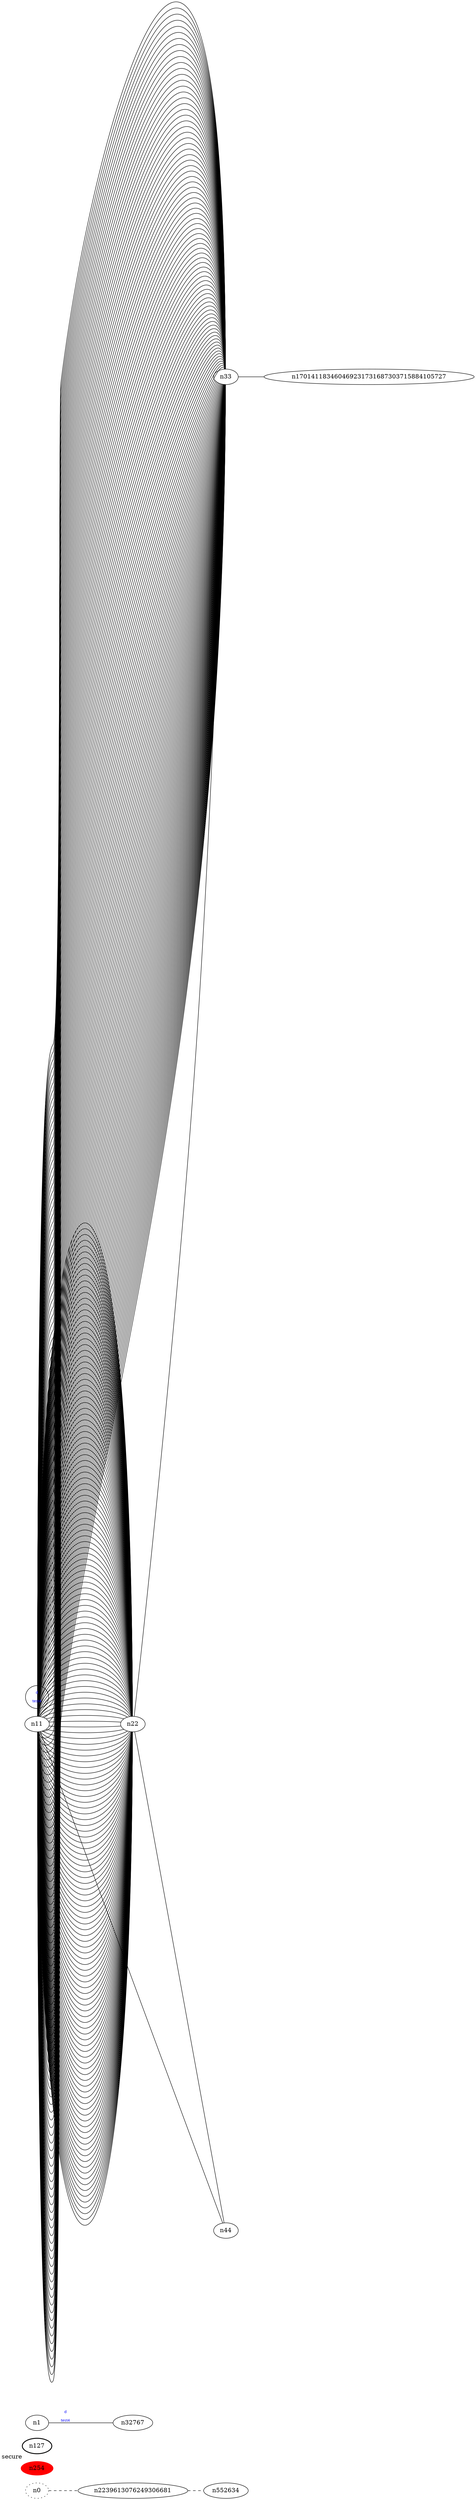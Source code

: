 graph test4 {
	rankdir=LR;
	fontcolor=blue; /* c-1; c170141183460469231731687303715884105728; c1 -- c1 */
	n0 [style=dotted, fillcolor="#18446744073709551616"]; //bc2; c3; c2 -- c3
	n254 [height=0, width=1, color=red, style=filled];
	n127 [style=bold, xlabel="secure"];
	n0 -- n2239613076249306681 -- n552634[style=dashed];
	n1 -- n32767 [fontname="comic sans", label="d\n\l\G", fontcolor=blue, fontsize=9];
	n11 -- n22;
	n11 -- n33;2767 [fontname="comic sans", label="d\n\l\G", fontcolor=blue, fontsize=9];
	n11 -- n22;
	n11 -- n33;2767 [fontname="comic sans", label="d\n\l\G", fontcolor=blue, fontsize=9];
	n11 -- n22;
	n11 -- n33;2767 [fontname="comic sans", label="d\n\l\G", fontcolor=blue, fontsize=9];
	n11 -- n22;
	n11 -- n33;2767 [fontname="comic sans", label="d\n\l\G", fontcolor=blue, fontsize=9];
	n11 -- n22;
	n11 -- n33;2767 [fontname="comic sans", label="d\n\l\G", fontcolor=blue, fontsize=9];
	n11 -- n22;
	n11 -- n33;2767 [fontname="comic sans", label="d\n\l\G", fontcolor=blue, fontsize=9];
	n11 -- n22;
	n11 -- n33;2767 [fontname="comic sans", label="d\n\l\G", fontcolor=blue, fontsize=9];
	n11 -- n22;
	n11 -- n33;2767 [fontname="comic sans", label="d\n\l\G", fontcolor=blue, fontsize=9];
	n11 -- n22;
	n11 -- n33;2767 [fontname="comic sans", label="d\n\l\G", fontcolor=blue, fontsize=9];
	n11 -- n22;
	n11 -- n33;2767 [fontname="comic sans", label="d\n\l\G", fontcolor=blue, fontsize=9];
	n11 -- n22;
	n11 -- n33;2767 [fontname="comic sans", label="d\n\l\G", fontcolor=blue, fontsize=9];
	n11 -- n22;
	n11 -- n33;2767 [fontname="comic sans", label="d\n\l\G", fontcolor=blue, fontsize=9];
	n11 -- n22;
	n11 -- n33;2767 [fontname="comic sans", label="d\n\l\G", fontcolor=blue, fontsize=9];
	n11 -- n22;
	n11 -- n33;2767 [fontname="comic sans", label="d\n\l\G", fontcolor=blue, fontsize=9];
	n11 -- n22;
	n11 -- n33;2767 [fontname="comic sans", label="d\n\l\G", fontcolor=blue, fontsize=9];
	n11 -- n22;
	n11 -- n33;2767 [fontname="comic sans", label="d\n\l\G", fontcolor=blue, fontsize=9];
	n11 -- n22;
	n11 -- n33;2767 [fontname="comic sans", label="d\n\l\G", fontcolor=blue, fontsize=9];
	n11 -- n22;
	n11 -- n33;2767 [fontname="comic sans", label="d\n\l\G", fontcolor=blue, fontsize=9];
	n11 -- n22;
	n11 -- n33;2767 [fontname="comic sans", label="d\n\l\G", fontcolor=blue, fontsize=9];
	n11 -- n22;
	n11 -- n33;2767 [fontname="comic sans", label="d\n\l\G", fontcolor=blue, fontsize=9];
	n11 -- n22;
	n11 -- n33;2767 [fontname="comic sans", label="d\n\l\G", fontcolor=blue, fontsize=9];
	n11 -- n22;
	n11 -- n33;2767 [fontname="comic sans", label="d\n\l\G", fontcolor=blue, fontsize=9];
	n11 -- n22;
	n11 -- n33;2767 [fontname="comic sans", label="d\n\l\G", fontcolor=blue, fontsize=9];
	n11 -- n22;
	n11 -- n33;2767 [fontname="comic sans", label="d\n\l\G", fontcolor=blue, fontsize=9];
	n11 -- n22;
	n11 -- n33;2767 [fontname="comic sans", label="d\n\l\G", fontcolor=blue, fontsize=9];
	n11 -- n22;
	n11 -- n33;2767 [fontname="comic sans", label="d\n\l\G", fontcolor=blue, fontsize=9];
	n11 -- n22;
	n11 -- n33;2767 [fontname="comic sans", label="d\n\l\G", fontcolor=blue, fontsize=9];
	n11 -- n22;
	n11 -- n33;2767 [fontname="comic sans", label="d\n\l\G", fontcolor=blue, fontsize=9];
	n11 -- n22;
	n11 -- n33;2767 [fontname="comic sans", label="d\n\l\G", fontcolor=blue, fontsize=9];
	n11 -- n22;
	n11 -- n33;2767 [fontname="comic sans", label="d\n\l\G", fontcolor=blue, fontsize=9];
	n11 -- n22;
	n11 -- n33;2767 [fontname="comic sans", label="d\n\l\G", fontcolor=blue, fontsize=9];
	n11 -- n22;
	n11 -- n33;2767 [fontname="comic sans", label="d\n\l\G", fontcolor=blue, fontsize=9];
	n11 -- n22;
	n11 -- n33;2767 [fontname="comic sans", label="d\n\l\G", fontcolor=blue, fontsize=9];
	n11 -- n22;
	n11 -- n33;2767 [fontname="comic sans", label="d\n\l\G", fontcolor=blue, fontsize=9];
	n11 -- n22;
	n11 -- n33;2767 [fontname="comic sans", label="d\n\l\G", fontcolor=blue, fontsize=9];
	n11 -- n22;
	n11 -- n33;2767 [fontname="comic sans", label="d\n\l\G", fontcolor=blue, fontsize=9];
	n11 -- n22;
	n11 -- n33;2767 [fontname="comic sans", label="d\n\l\G", fontcolor=blue, fontsize=9];
	n11 -- n22;
	n11 -- n33;2767 [fontname="comic sans", label="d\n\l\G", fontcolor=blue, fontsize=9];
	n11 -- n22;
	n11 -- n33;2767 [fontname="comic sans", label="d\n\l\G", fontcolor=blue, fontsize=9];
	n11 -- n22;
	n11 -- n33;2767 [fontname="comic sans", label="d\n\l\G", fontcolor=blue, fontsize=9];
	n11 -- n22;
	n11 -- n33;2767 [fontname="comic sans", label="d\n\l\G", fontcolor=blue, fontsize=9];
	n11 -- n22;
	n11 -- n33;2767 [fontname="comic sans", label="d\n\l\G", fontcolor=blue, fontsize=9];
	n11 -- n22;
	n11 -- n33;2767 [fontname="comic sans", label="d\n\l\G", fontcolor=blue, fontsize=9];
	n11 -- n22;
	n11 -- n33;2767 [fontname="comic sans", label="d\n\l\G", fontcolor=blue, fontsize=9];
	n11 -- n22;
	n11 -- n33;2767 [fontname="comic sans", label="d\n\l\G", fontcolor=blue, fontsize=9];
	n11 -- n22;
	n11 -- n33;2767 [fontname="comic sans", label="d\n\l\G", fontcolor=blue, fontsize=9];
	n11 -- n22;
	n11 -- n33;2767 [fontname="comic sans", label="d\n\l\G", fontcolor=blue, fontsize=9];
	n11 -- n22;
	n11 -- n33;2767 [fontname="comic sans", label="d\n\l\G", fontcolor=blue, fontsize=9];
	n11 -- n22;
	n11 -- n33;2767 [fontname="comic sans", label="d\n\l\G", fontcolor=blue, fontsize=9];
	n11 -- n22;
	n11 -- n33;2767 [fontname="comic sans", label="d\n\l\G", fontcolor=blue, fontsize=9];
	n11 -- n22;
	n11 -- n33;2767 [fontname="comic sans", label="d\n\l\G", fontcolor=blue, fontsize=9];
	n11 -- n22;
	n11 -- n33;2767 [fontname="comic sans", label="d\n\l\G", fontcolor=blue, fontsize=9];
	n11 -- n22;
	n11 -- n33;2767 [fontname="comic sans", label="d\n\l\G", fontcolor=blue, fontsize=9];
	n11 -- n22;
	n11 -- n33;2767 [fontname="comic sans", label="d\n\l\G", fontcolor=blue, fontsize=9];
	n11 -- n22;
	n11 -- n33;2767 [fontname="comic sans", label="d\n\l\G", fontcolor=blue, fontsize=9];
	n11 -- n22;
	n11 -- n33;2767 [fontname="comic sans", label="d\n\l\G", fontcolor=blue, fontsize=9];
	n11 -- n22;
	n11 -- n33;2767 [fontname="comic sans", label="d\n\l\G", fontcolor=blue, fontsize=9];
	n11 -- n22;
	n11 -- n33;2767 [fontname="comic sans", label="d\n\l\G", fontcolor=blue, fontsize=9];
	n11 -- n22;
	n11 -- n33;2767 [fontname="comic sans", label="d\n\l\G", fontcolor=blue, fontsize=9];
	n11 -- n22;
	n11 -- n33;2767 [fontname="comic sans", label="d\n\l\G", fontcolor=blue, fontsize=9];
	n11 -- n22;
	n11 -- n33;2767 [fontname="comic sans", label="d\n\l\G", fontcolor=blue, fontsize=9];
	n11 -- n22;
	n11 -- n33;2767 [fontname="comic sans", label="d\n\l\G", fontcolor=blue, fontsize=9];
	n11 -- n22;
	n11 -- n33;2767 [fontname="comic sans", label="d\n\l\G", fontcolor=blue, fontsize=9];
	n11 -- n22;
	n11 -- n33;2767 [fontname="comic sans", label="d\n\l\G", fontcolor=blue, fontsize=9];
	n11 -- n22;
	n11 -- n33;2767 [fontname="comic sans", label="d\n\l\G", fontcolor=blue, fontsize=9];
	n11 -- n22;
	n11 -- n33;2767 [fontname="comic sans", label="d\n\l\G", fontcolor=blue, fontsize=9];
	n11 -- n22;
	n11 -- n33;2767 [fontname="comic sans", label="d\n\l\G", fontcolor=blue, fontsize=9];
	n11 -- n22;
	n11 -- n33;2767 [fontname="comic sans", label="d\n\l\G", fontcolor=blue, fontsize=9];
	n11 -- n22;
	n11 -- n33;2767 [fontname="comic sans", label="d\n\l\G", fontcolor=blue, fontsize=9];
	n11 -- n22;
	n11 -- n33;2767 [fontname="comic sans", label="d\n\l\G", fontcolor=blue, fontsize=9];
	n11 -- n22;
	n11 -- n33;2767 [fontname="comic sans", label="d\n\l\G", fontcolor=blue, fontsize=9];
	n11 -- n22;
	n11 -- n33;2767 [fontname="comic sans", label="d\n\l\G", fontcolor=blue, fontsize=9];
	n11 -- n22;
	n11 -- n33;2767 [fontname="comic sans", label="d\n\l\G", fontcolor=blue, fontsize=9];
	n11 -- n22;
	n11 -- n33;2767 [fontname="comic sans", label="d\n\l\G", fontcolor=blue, fontsize=9];
	n11 -- n22;
	n11 -- n33;2767 [fontname="comic sans", label="d\n\l\G", fontcolor=blue, fontsize=9];
	n11 -- n22;
	n11 -- n33;2767 [fontname="comic sans", label="d\n\l\G", fontcolor=blue, fontsize=9];
	n11 -- n22;
	n11 -- n33;2767 [fontname="comic sans", label="d\n\l\G", fontcolor=blue, fontsize=9];
	n11 -- n22;
	n11 -- n33;2767 [fontname="comic sans", label="d\n\l\G", fontcolor=blue, fontsize=9];
	n11 -- n22;
	n11 -- n33;2767 [fontname="comic sans", label="d\n\l\G", fontcolor=blue, fontsize=9];
	n11 -- n22;
	n11 -- n33;2767 [fontname="comic sans", label="d\n\l\G", fontcolor=blue, fontsize=9];
	n11 -- n22;
	n11 -- n33;2767 [fontname="comic sans", label="d\n\l\G", fontcolor=blue, fontsize=9];
	n11 -- n22;
	n11 -- n33;2767 [fontname="comic sans", label="d\n\l\G", fontcolor=blue, fontsize=9];
	n11 -- n22;
	n11 -- n33;2767 [fontname="comic sans", label="d\n\l\G", fontcolor=blue, fontsize=9];
	n11 -- n22;
	n11 -- n33;2767 [fontname="comic sans", label="d\n\l\G", fontcolor=blue, fontsize=9];
	n11 -- n22;
	n11 -- n33;2767 [fontname="comic sans", label="d\n\l\G", fontcolor=blue, fontsize=9];
	n11 -- n22;
	n11 -- n33;2767 [fontname="comic sans", label="d\n\l\G", fontcolor=blue, fontsize=9];
	n11 -- n22;
	n11 -- n33;2767 [fontname="comic sans", label="d\n\l\G", fontcolor=blue, fontsize=9];
	n11 -- n22;
	n11 -- n33;2767 [fontname="comic sans", label="d\n\l\G", fontcolor=blue, fontsize=9];
	n11 -- n22;
	n11 -- n33;2767 [fontname="comic sans", label="d\n\l\G", fontcolor=blue, fontsize=9];
	n11 -- n22;
	n11 -- n33;2767 [fontname="comic sans", label="d\n\l\G", fontcolor=blue, fontsize=9];
	n11 -- n22;
	n11 -- n33;2767 [fontname="comic sans", label="d\n\l\G", fontcolor=blue, fontsize=9];
	n11 -- n22;
	n11 -- n33;2767 [fontname="comic sans", label="d\n\l\G", fontcolor=blue, fontsize=9];
	n11 -- n22;
	n11 -- n33;2767 [fontname="comic sans", label="d\n\l\G", fontcolor=blue, fontsize=9];
	n11 -- n22;
	n11 -- n33;2767 [fontname="comic sans", label="d\n\l\G", fontcolor=blue, fontsize=9];
	n11 -- n22;
	n11 -- n33;2767 [fontname="comic sans", label="d\n\l\G", fontcolor=blue, fontsize=9];
	n11 -- n22;
	n11 -- n33;2767 [fontname="comic sans", label="d\n\l\G", fontcolor=blue, fontsize=9];
	n11 -- n22;
	n11 -- n33;2767 [fontname="comic sans", label="d\n\l\G", fontcolor=blue, fontsize=9];
	n11 -- n22;
	n11 -- n33;2767 [fontname="comic sans", label="d\n\l\G", fontcolor=blue, fontsize=9];
	n11 -- n22;
	n11 -- n33;2767 [fontname="comic sans", label="d\n\l\G", fontcolor=blue, fontsize=9];
	n11 -- n22;
	n11 -- n33;2767 [fontname="comic sans", label="d\n\l\G", fontcolor=blue, fontsize=9];
	n11 -- n22;
	n11 -- n33;2767 [fontname="comic sans", label="d\n\l\G", fontcolor=blue, fontsize=9];
	n11 -- n22;
	n11 -- n33;2767 [fontname="comic sans", label="d\n\l\G", fontcolor=blue, fontsize=9];
	n11 -- n22;
	n11 -- n33;2767 [fontname="comic sans", label="d\n\l\G", fontcolor=blue, fontsize=9];
	n11 -- n22;
	n11 -- n33;2767 [fontname="comic sans", label="d\n\l\G", fontcolor=blue, fontsize=9];
	n11 -- n22;
	n11 -- n33;2767 [fontname="comic sans", label="d\n\l\G", fontcolor=blue, fontsize=9];
	n11 -- n22;
	n11 -- n33;2767 [fontname="comic sans", label="d\n\l\G", fontcolor=blue, fontsize=9];
	n11 -- n22;
	n11 -- n33;2767 [fontname="comic sans", label="d\n\l\G", fontcolor=blue, fontsize=9];
	n11 -- n22;
	n11 -- n33;2767 [fontname="comic sans", label="d\n\l\G", fontcolor=blue, fontsize=9];
	n11 -- n22;
	n11 -- n33;2767 [fontname="comic sans", label="d\n\l\G", fontcolor=blue, fontsize=9];
	n11 -- n22;
	n11 -- n33;2767 [fontname="comic sans", label="d\n\l\G", fontcolor=blue, fontsize=9];
	n11 -- n22;
	n11 -- n33;2767 [fontname="comic sans", label="d\n\l\G", fontcolor=blue, fontsize=9];
	n11 -- n22;
	n11 -- n33;2767 [fontname="comic sans", label="d\n\l\G", fontcolor=blue, fontsize=9];
	n11 -- n22;
	n11 -- n33;2767 [fontname="comic sans", label="d\n\l\G", fontcolor=blue, fontsize=9];
	n11 -- n22;
	n11 -- n33;2767 [fontname="comic sans", label="d\n\l\G", fontcolor=blue, fontsize=9];
	n11 -- n22;
	n11 -- n33;2767 [fontname="comic sans", label="d\n\l\G", fontcolor=blue, fontsize=9];
	n11 -- n22;
	n11 -- n33;2767 [fontname="comic sans", label="d\n\l\G", fontcolor=blue, fontsize=9];
	n11 -- n22;
	n11 -- n33;2767 [fontname="comic sans", label="d\n\l\G", fontcolor=blue, fontsize=9];
	n11 -- n22;
	n11 -- n33;2767 [fontname="comic sans", label="d\n\l\G", fontcolor=blue, fontsize=9];
	n11 -- n22;
	n11 -- n33;2767 [fontname="comic sans", label="d\n\l\G", fontcolor=blue, fontsize=9];
	n11 -- n22;
	n11 -- n33;2767 [fontname="comic sans", label="d\n\l\G", fontcolor=blue, fontsize=9];
	n11 -- n22;
	n11 -- n33;2767 [fontname="comic sans", label="d\n\l\G", fontcolor=blue, fontsize=9];
	n11 -- n22;
	n11 -- n33;2767 [fontname="comic sans", label="d\n\l\G", fontcolor=blue, fontsize=9];
	n11 -- n22;
	n11 -- n33;2767 [fontname="comic sans", label="d\n\l\G", fontcolor=blue, fontsize=9];
	n11 -- n22;
	n11 -- n33;2767 [fontname="comic sans", label="d\n\l\G", fontcolor=blue, fontsize=9];
	n11 -- n22;
	n11 -- n33;2767 [fontname="comic sans", label="d\n\l\G", fontcolor=blue, fontsize=9];
	n11 -- n22;
	n11 -- n33;2767 [fontname="comic sans", label="d\n\l\G", fontcolor=blue, fontsize=9];
	n11 -- n22;
	n11 -- n33;2767 [fontname="comic sans", label="d\n\l\G", fontcolor=blue, fontsize=9];
	n11 -- n22;
	n11 -- n33;2767 [fontname="comic sans", label="d\n\l\G", fontcolor=blue, fontsize=9];
	n11 -- n22;
	n11 -- n33;2767 [fontname="comic sans", label="d\n\l\G", fontcolor=blue, fontsize=9];
	n11 -- n22;
	n11 -- n33;2767 [fontname="comic sans", label="d\n\l\G", fontcolor=blue, fontsize=9];
	n11 -- n22;
	n11 -- n33;2767 [fontname="comic sans", label="d\n\l\G", fontcolor=blue, fontsize=9];
	n11 -- n22;
	n11 -- n33;2767 [fontname="comic sans", label="d\n\l\G", fontcolor=blue, fontsize=9];
	n11 -- n22;
	n11 -- n33;2767 [fontname="comic sans", label="d\n\l\G", fontcolor=blue, fontsize=9];
	n11 -- n22;
	n11 -- n33;2767 [fontname="comic sans", label="d\n\l\G", fontcolor=blue, fontsize=9];
	n11 -- n22;
	n11 -- n33;2767 [fontname="comic sans", label="d\n\l\G", fontcolor=blue, fontsize=9];
	n11 -- n22;
	n11 -- n33;2767 [fontname="comic sans", label="d\n\l\G", fontcolor=blue, fontsize=9];
	n11 -- n22;
	n11 -- n33;2767 [fontname="comic sans", label="d\n\l\G", fontcolor=blue, fontsize=9];
	n11 -- n22;
	n11 -- n33;2767 [fontname="comic sans", label="d\n\l\G", fontcolor=blue, fontsize=9];
	n11 -- n22;
	n11 -- n33;2767 [fontname="comic sans", label="d\n\l\G", fontcolor=blue, fontsize=9];
	n11 -- n22;
	n11 -- n33;2767 [fontname="comic sans", label="d\n\l\G", fontcolor=blue, fontsize=9];
	n11 -- n22;
	n11 -- n33;2767 [fontname="comic sans", label="d\n\l\G", fontcolor=blue, fontsize=9];
	n11 -- n22;
	n11 -- n33;2767 [fontname="comic sans", label="d\n\l\G", fontcolor=blue, fontsize=9];
	n11 -- n22;
	n11 -- n33;2767 [fontname="comic sans", label="d\n\l\G", fontcolor=blue, fontsize=9];
	n11 -- n22;
	n11 -- n33;2767 [fontname="comic sans", label="d\n\l\G", fontcolor=blue, fontsize=9];
	n11 -- n22;
	n11 -- n33;2767 [fontname="comic sans", label="d\n\l\G", fontcolor=blue, fontsize=9];
	n11 -- n22;
	n11 -- n33;2767 [fontname="comic sans", label="d\n\l\G", fontcolor=blue, fontsize=9];
	n11 -- n22;
	n11 -- n33;2767 [fontname="comic sans", label="d\n\l\G", fontcolor=blue, fontsize=9];
	n11 -- n22;
	n11 -- n33;2767 [fontname="comic sans", label="d\n\l\G", fontcolor=blue, fontsize=9];
	n11 -- n22;
	n11 -- n33;2767 [fontname="comic sans", label="d\n\l\G", fontcolor=blue, fontsize=9];
	n11 -- n22;
	n11 -- n33;2767 [fontname="comic sans", label="d\n\l\G", fontcolor=blue, fontsize=9];
	n11 -- n22;
	n11 -- n33;2767 [fontname="comic sans", label="d\n\l\G", fontcolor=blue, fontsize=9];
	n11 -- n22;
	n11 -- n33;2767 [fontname="comic sans", label="d\n\l\G", fontcolor=blue, fontsize=9];
	n11 -- n22;
	n11 -- n33;2767 [fontname="comic sans", label="d\n\l\G", fontcolor=blue, fontsize=9];
	n11 -- n22;
	n11 -- n33;2767 [fontname="comic sans", label="d\n\l\G", fontcolor=blue, fontsize=9];
	n11 -- n22;
	n11 -- n33;2767 [fontname="comic sans", label="d\n\l\G", fontcolor=blue, fontsize=9];
	n11 -- n22;
	n11 -- n33;2767 [fontname="comic sans", label="d\n\l\G", fontcolor=blue, fontsize=9];
	n11 -- n22;
	n11 -- n33;2767 [fontname="comic sans", label="d\n\l\G", fontcolor=blue, fontsize=9];
	n11 -- n22;
	n11 -- n33;2767 [fontname="comic sans", label="d\n\l\G", fontcolor=blue, fontsize=9];
	n11 -- n22;
	n11 -- n33;2767 [fontname="comic sans", label="d\n\l\G", fontcolor=blue, fontsize=9];
	n11 -- n22;
	n11 -- n33;2767 [fontname="comic sans", label="d\n\l\G", fontcolor=blue, fontsize=9];
	n11 -- n22;
	n11 -- n33;2767 [fontname="comic sans", label="d\n\l\G", fontcolor=blue, fontsize=9];
	n11 -- n22;
	n11 -- n33;2767 [fontname="comic sans", label="d\n\l\G", fontcolor=blue, fontsize=9];
	n11 -- n22;
	n11 -- n33;2767 [fontname="comic sans", label="d\n\l\G", fontcolor=blue, fontsize=9];
	n11 -- n22;
	n11 -- n33;2767 [fontname="comic sans", label="d\n\l\G", fontcolor=blue, fontsize=9];
	n11 -- n22;
	n11 -- n33;2767 [fontname="comic sans", label="d\n\l\G", fontcolor=blue, fontsize=9];
	n11 -- n22;
	n11 -- n33;2767 [fontname="comic sans", label="d\n\l\G", fontcolor=blue, fontsize=9];
	n11 -- n22;
	n11 -- n33;2767 [fontname="comic sans", label="d\n\l\G", fontcolor=blue, fontsize=9];
	n11 -- n22;
	n11 -- n33;2767 [fontname="comic sans", label="d\n\l\G", fontcolor=blue, fontsize=9];
	n11 -- n22;
	n11 -- n33;2767 [fontname="comic sans", label="d\n\l\G", fontcolor=blue, fontsize=9];
	n11 -- n22;
	n11 -- n33;2767 [fontname="comic sans", label="d\n\l\G", fontcolor=blue, fontsize=9];
	n11 -- n22;
	n11 -- n33;2767 [fontname="comic sans", label="d\n\l\G", fontcolor=blue, fontsize=9];
	n11 -- n22;
	n11 -- n33;2767 [fontname="comic sans", label="d\n\l\G", fontcolor=blue, fontsize=9];
	n11 -- n22;
	n11 -- n33;2767 [fontname="comic sans", label="d\n\l\G", fontcolor=blue, fontsize=9];
	n11 -- n22;
	n11 -- n33;
	n11 -- n44;
	n22 -- n33;
	n22 -- n44;
	n33 -- n170141183460469231731687303715884105727;
}
